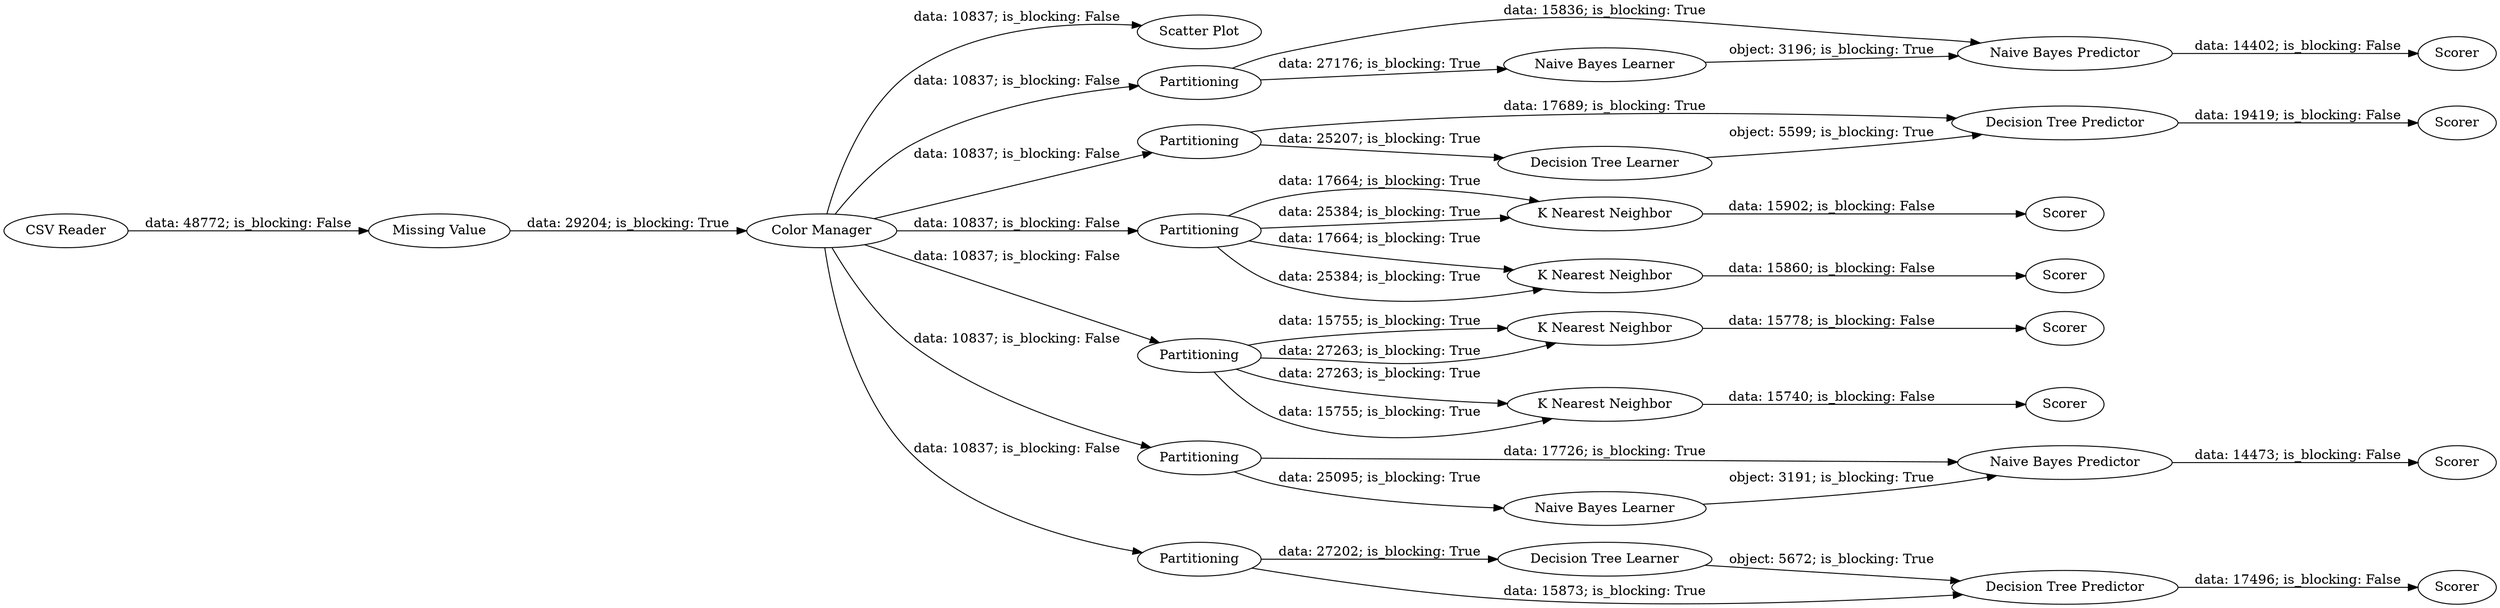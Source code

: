 digraph {
	"-4329391927323550365_32" [label="Naive Bayes Predictor"]
	"-4329391927323550365_10" [label=Scorer]
	"-4329391927323550365_25" [label=Scorer]
	"-4329391927323550365_13" [label="Decision Tree Learner"]
	"-4329391927323550365_18" [label="K Nearest Neighbor"]
	"-4329391927323550365_12" [label="Decision Tree Predictor"]
	"-4329391927323550365_33" [label=Scorer]
	"-4329391927323550365_20" [label="K Nearest Neighbor"]
	"-4329391927323550365_9" [label="Scatter Plot"]
	"-4329391927323550365_27" [label=Partitioning]
	"-4329391927323550365_4" [label=Partitioning]
	"-4329391927323550365_19" [label="K Nearest Neighbor"]
	"-4329391927323550365_11" [label="Decision Tree Learner"]
	"-4329391927323550365_21" [label="K Nearest Neighbor"]
	"-4329391927323550365_16" [label=Partitioning]
	"-4329391927323550365_17" [label=Partitioning]
	"-4329391927323550365_30" [label=Scorer]
	"-4329391927323550365_15" [label=Scorer]
	"-4329391927323550365_22" [label=Scorer]
	"-4329391927323550365_26" [label=Partitioning]
	"-4329391927323550365_5" [label=Partitioning]
	"-4329391927323550365_3" [label="Missing Value"]
	"-4329391927323550365_31" [label="Naive Bayes Learner"]
	"-4329391927323550365_6" [label="Color Manager"]
	"-4329391927323550365_29" [label="Naive Bayes Predictor"]
	"-4329391927323550365_1" [label="CSV Reader"]
	"-4329391927323550365_24" [label=Scorer]
	"-4329391927323550365_23" [label=Scorer]
	"-4329391927323550365_28" [label="Naive Bayes Learner"]
	"-4329391927323550365_14" [label="Decision Tree Predictor"]
	"-4329391927323550365_11" -> "-4329391927323550365_12" [label="object: 5599; is_blocking: True"]
	"-4329391927323550365_31" -> "-4329391927323550365_32" [label="object: 3196; is_blocking: True"]
	"-4329391927323550365_17" -> "-4329391927323550365_20" [label="data: 15755; is_blocking: True"]
	"-4329391927323550365_16" -> "-4329391927323550365_18" [label="data: 17664; is_blocking: True"]
	"-4329391927323550365_6" -> "-4329391927323550365_16" [label="data: 10837; is_blocking: False"]
	"-4329391927323550365_6" -> "-4329391927323550365_4" [label="data: 10837; is_blocking: False"]
	"-4329391927323550365_6" -> "-4329391927323550365_9" [label="data: 10837; is_blocking: False"]
	"-4329391927323550365_16" -> "-4329391927323550365_19" [label="data: 17664; is_blocking: True"]
	"-4329391927323550365_6" -> "-4329391927323550365_5" [label="data: 10837; is_blocking: False"]
	"-4329391927323550365_6" -> "-4329391927323550365_17" [label="data: 10837; is_blocking: False"]
	"-4329391927323550365_28" -> "-4329391927323550365_29" [label="object: 3191; is_blocking: True"]
	"-4329391927323550365_3" -> "-4329391927323550365_6" [label="data: 29204; is_blocking: True"]
	"-4329391927323550365_16" -> "-4329391927323550365_18" [label="data: 25384; is_blocking: True"]
	"-4329391927323550365_13" -> "-4329391927323550365_14" [label="object: 5672; is_blocking: True"]
	"-4329391927323550365_6" -> "-4329391927323550365_26" [label="data: 10837; is_blocking: False"]
	"-4329391927323550365_4" -> "-4329391927323550365_11" [label="data: 25207; is_blocking: True"]
	"-4329391927323550365_17" -> "-4329391927323550365_21" [label="data: 27263; is_blocking: True"]
	"-4329391927323550365_26" -> "-4329391927323550365_28" [label="data: 25095; is_blocking: True"]
	"-4329391927323550365_32" -> "-4329391927323550365_33" [label="data: 14402; is_blocking: False"]
	"-4329391927323550365_17" -> "-4329391927323550365_20" [label="data: 27263; is_blocking: True"]
	"-4329391927323550365_21" -> "-4329391927323550365_25" [label="data: 15740; is_blocking: False"]
	"-4329391927323550365_4" -> "-4329391927323550365_12" [label="data: 17689; is_blocking: True"]
	"-4329391927323550365_1" -> "-4329391927323550365_3" [label="data: 48772; is_blocking: False"]
	"-4329391927323550365_14" -> "-4329391927323550365_15" [label="data: 17496; is_blocking: False"]
	"-4329391927323550365_5" -> "-4329391927323550365_13" [label="data: 27202; is_blocking: True"]
	"-4329391927323550365_20" -> "-4329391927323550365_24" [label="data: 15778; is_blocking: False"]
	"-4329391927323550365_17" -> "-4329391927323550365_21" [label="data: 15755; is_blocking: True"]
	"-4329391927323550365_16" -> "-4329391927323550365_19" [label="data: 25384; is_blocking: True"]
	"-4329391927323550365_26" -> "-4329391927323550365_29" [label="data: 17726; is_blocking: True"]
	"-4329391927323550365_19" -> "-4329391927323550365_23" [label="data: 15860; is_blocking: False"]
	"-4329391927323550365_18" -> "-4329391927323550365_22" [label="data: 15902; is_blocking: False"]
	"-4329391927323550365_29" -> "-4329391927323550365_30" [label="data: 14473; is_blocking: False"]
	"-4329391927323550365_6" -> "-4329391927323550365_27" [label="data: 10837; is_blocking: False"]
	"-4329391927323550365_5" -> "-4329391927323550365_14" [label="data: 15873; is_blocking: True"]
	"-4329391927323550365_12" -> "-4329391927323550365_10" [label="data: 19419; is_blocking: False"]
	"-4329391927323550365_27" -> "-4329391927323550365_32" [label="data: 15836; is_blocking: True"]
	"-4329391927323550365_27" -> "-4329391927323550365_31" [label="data: 27176; is_blocking: True"]
	rankdir=LR
}
